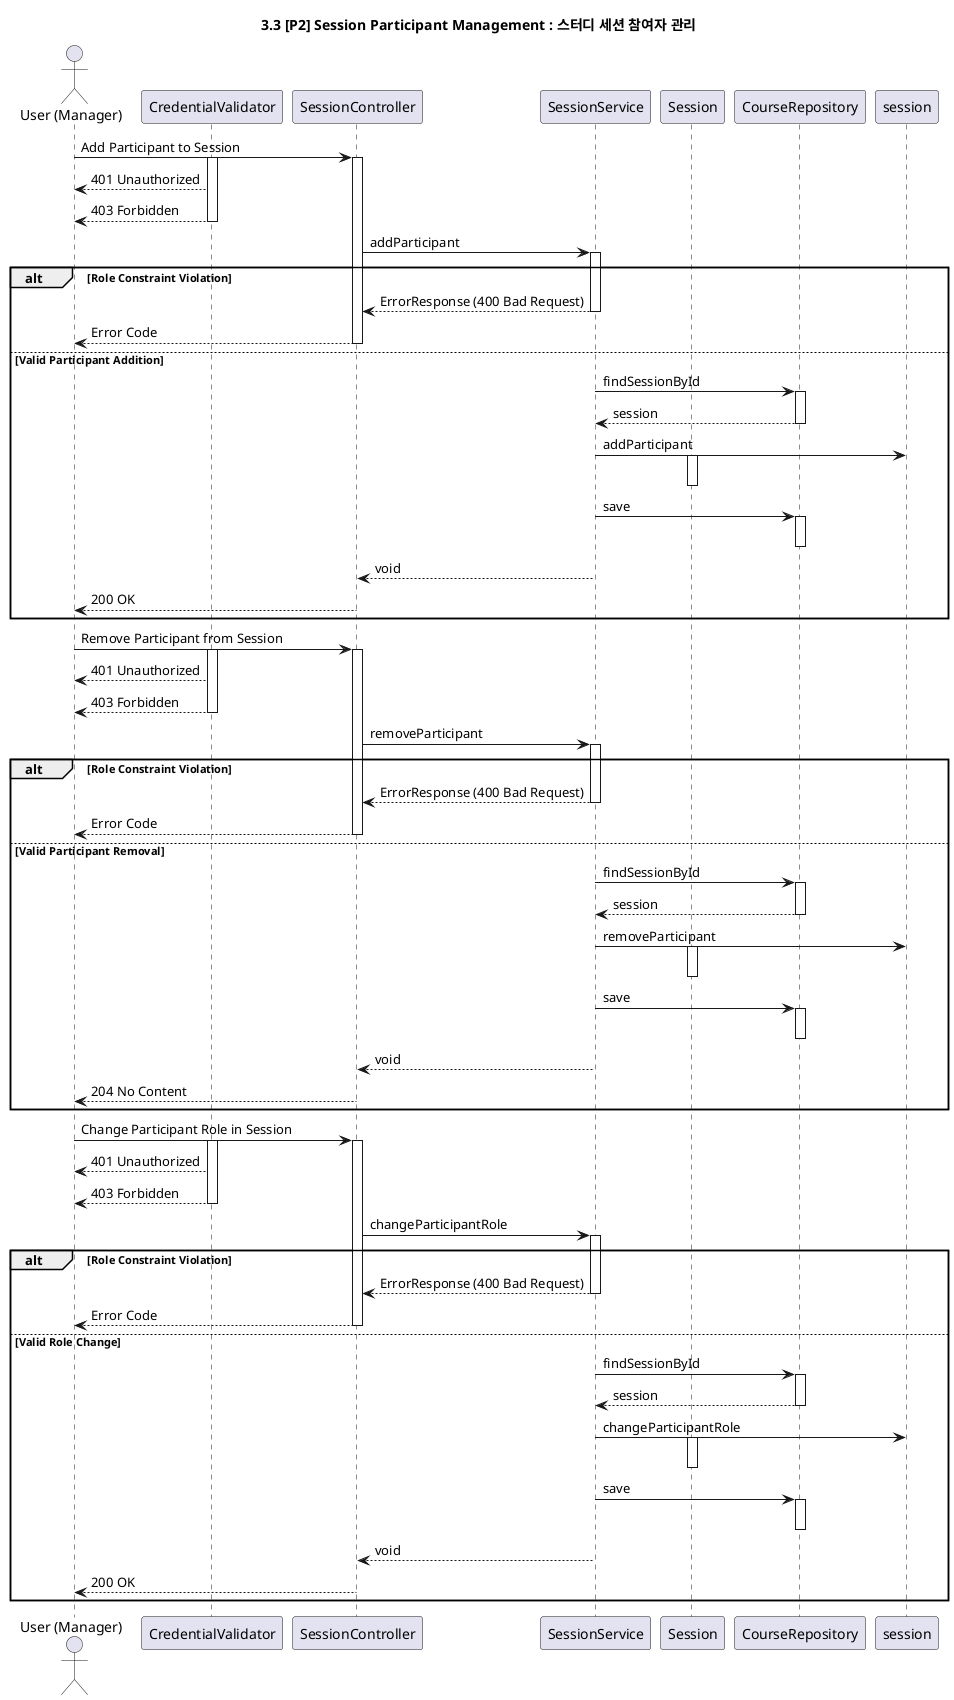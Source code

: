 @startuml

title 3.3 [P2] Session Participant Management : 스터디 세션 참여자 관리

actor "User (Manager)" as User
participant "CredentialValidator" as Validator
participant "SessionController" as Controller
participant "SessionService" as AppService
participant "Session" as SessionDomain
participant "CourseRepository" as Repository

User -> Controller: Add Participant to Session
activate Validator
activate Controller
Validator --> User: 401 Unauthorized
Validator --> User: 403 Forbidden
deactivate Validator

Controller -> AppService: addParticipant
activate AppService
alt Role Constraint Violation
    AppService --> Controller: ErrorResponse (400 Bad Request)
    deactivate AppService
    Controller --> User: Error Code
    deactivate Controller
else Valid Participant Addition

AppService -> Repository: findSessionById
activate Repository
Repository --> AppService: session
deactivate Repository

AppService -> session: addParticipant
activate SessionDomain
deactivate SessionDomain

AppService -> Repository: save
activate Repository
deactivate Repository

AppService --> Controller: void
deactivate AppService

Controller --> User: 200 OK
deactivate Controller

end

User -> Controller: Remove Participant from Session
activate Validator
activate Controller
Validator --> User: 401 Unauthorized
Validator --> User: 403 Forbidden
deactivate Validator

Controller -> AppService: removeParticipant
activate AppService
alt Role Constraint Violation
    AppService --> Controller: ErrorResponse (400 Bad Request)
    deactivate AppService
    Controller --> User: Error Code
    deactivate Controller
else Valid Participant Removal

AppService -> Repository: findSessionById
activate Repository
Repository --> AppService: session
deactivate Repository



AppService -> session: removeParticipant
activate SessionDomain
deactivate SessionDomain

AppService -> Repository: save
activate Repository
deactivate Repository


AppService --> Controller: void
deactivate AppService

Controller --> User: 204 No Content
deactivate Controller

end

User -> Controller: Change Participant Role in Session
activate Validator
activate Controller
Validator --> User: 401 Unauthorized
Validator --> User: 403 Forbidden
deactivate Validator

Controller -> AppService: changeParticipantRole
activate AppService

alt Role Constraint Violation
    AppService --> Controller: ErrorResponse (400 Bad Request)
    deactivate AppService
    Controller --> User: Error Code
    deactivate Controller

else Valid Role Change

AppService -> Repository: findSessionById
activate Repository
Repository --> AppService: session
deactivate Repository

AppService -> session: changeParticipantRole
activate SessionDomain
deactivate SessionDomain

AppService -> Repository: save
activate Repository
deactivate Repository

AppService --> Controller: void
deactivate AppService

Controller --> User: 200 OK
deactivate Controller

end

@enduml